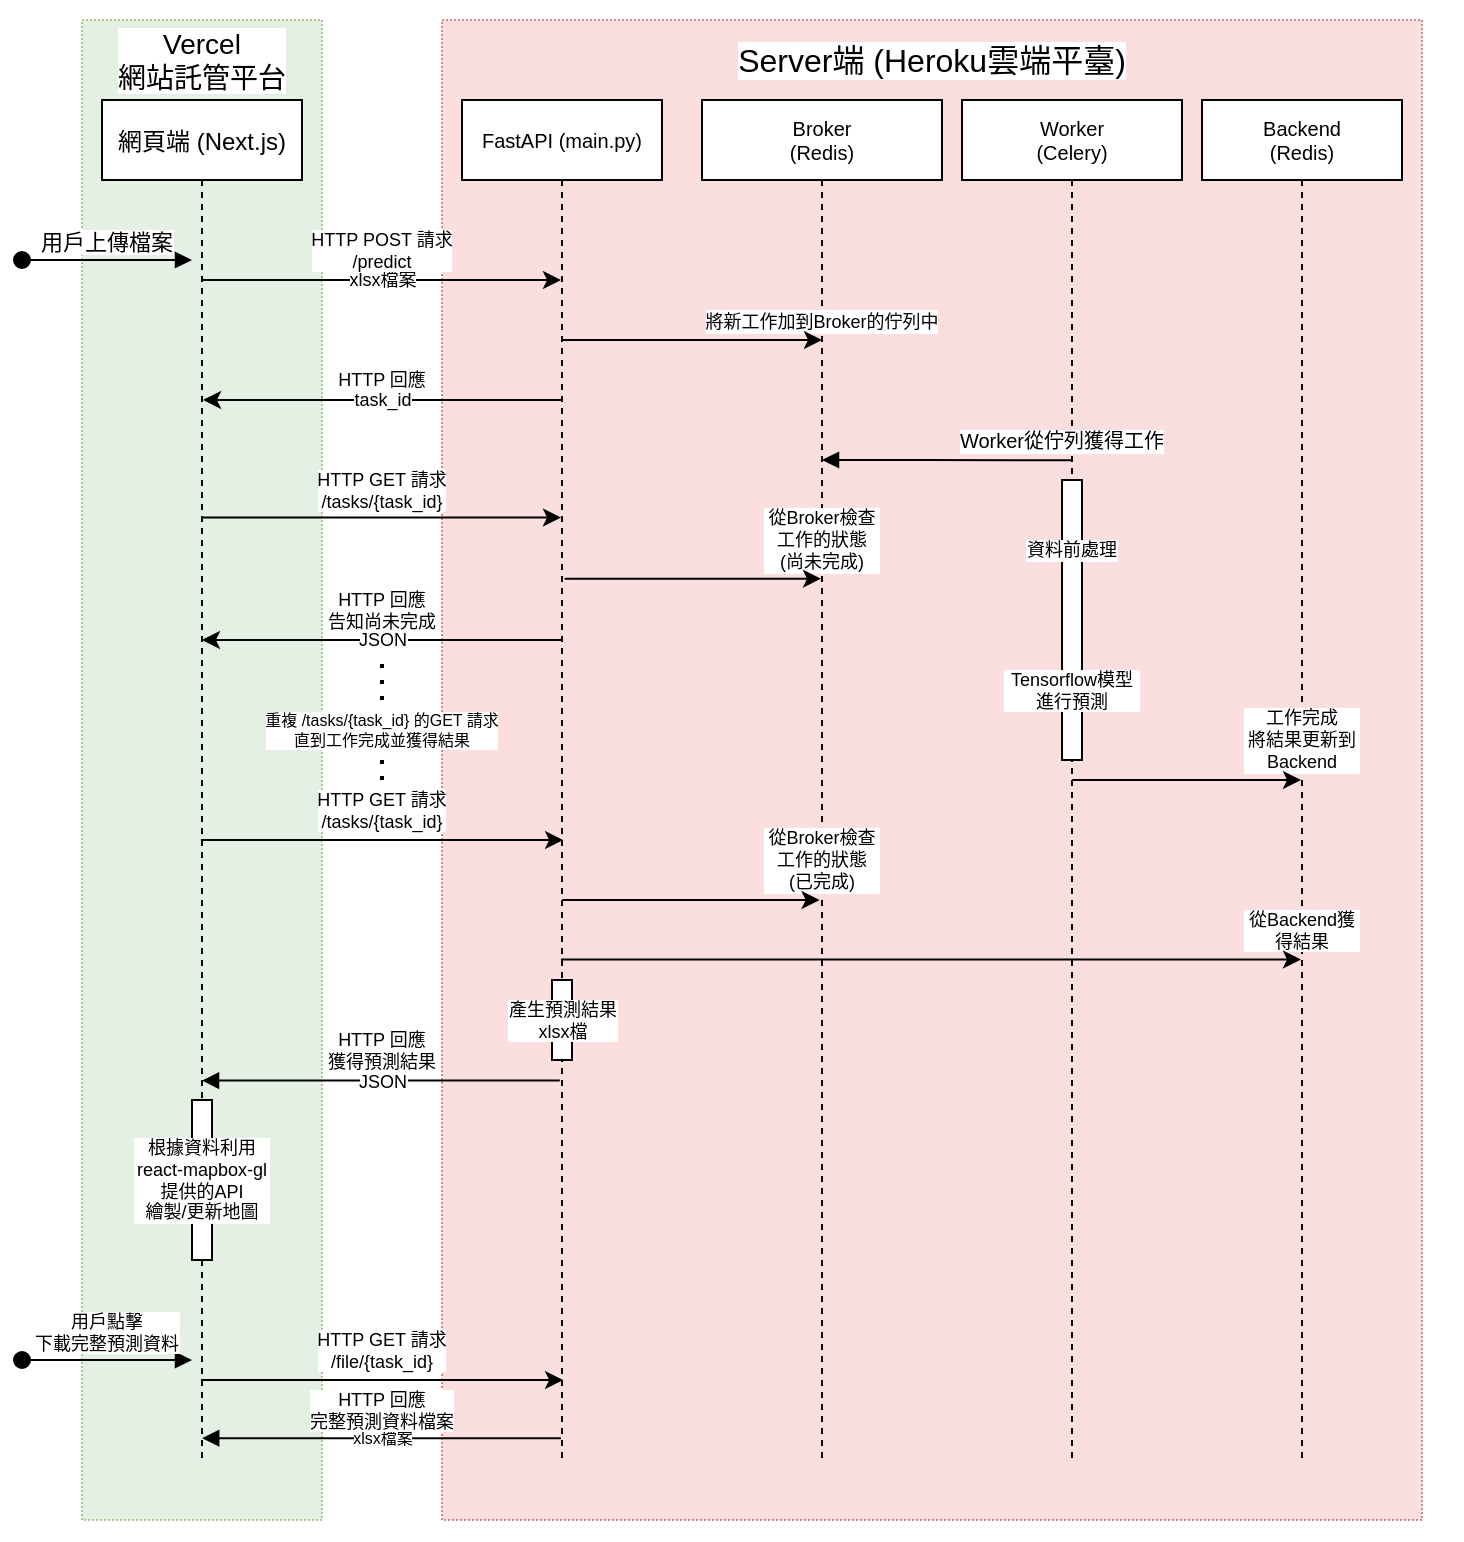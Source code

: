 <mxfile version="15.9.1" type="github">
  <diagram id="kgpKYQtTHZ0yAKxKKP6v" name="Page-1">
    <mxGraphModel dx="1236" dy="795" grid="1" gridSize="10" guides="1" tooltips="1" connect="1" arrows="1" fold="1" page="1" pageScale="1" pageWidth="850" pageHeight="1100" math="0" shadow="0">
      <root>
        <mxCell id="0" />
        <mxCell id="1" parent="0" />
        <mxCell id="jyZDci-ji6UIFXmbTcZt-100" value="" style="rounded=0;whiteSpace=wrap;html=1;shadow=0;glass=0;labelBackgroundColor=default;sketch=0;fontSize=8;opacity=65;strokeColor=none;" vertex="1" parent="1">
          <mxGeometry x="60" y="165" width="730" height="770" as="geometry" />
        </mxCell>
        <mxCell id="jyZDci-ji6UIFXmbTcZt-99" value="" style="rounded=0;whiteSpace=wrap;html=1;shadow=0;glass=0;dashed=1;dashPattern=1 1;labelBackgroundColor=default;sketch=0;fontSize=8;fillColor=#d5e8d4;opacity=65;strokeColor=#82b366;" vertex="1" parent="1">
          <mxGeometry x="100" y="175" width="120" height="750" as="geometry" />
        </mxCell>
        <mxCell id="jyZDci-ji6UIFXmbTcZt-96" value="" style="rounded=0;whiteSpace=wrap;html=1;shadow=0;glass=0;labelBackgroundColor=default;sketch=0;fontSize=8;fillColor=#f8cecc;dashed=1;dashPattern=1 1;strokeColor=#b85450;opacity=65;" vertex="1" parent="1">
          <mxGeometry x="280" y="175" width="490" height="750" as="geometry" />
        </mxCell>
        <mxCell id="3nuBFxr9cyL0pnOWT2aG-1" value="網頁端 (Next.js)" style="shape=umlLifeline;perimeter=lifelinePerimeter;container=1;collapsible=0;recursiveResize=0;rounded=0;shadow=0;strokeWidth=1;" parent="1" vertex="1">
          <mxGeometry x="110" y="215" width="100" height="680" as="geometry" />
        </mxCell>
        <mxCell id="jyZDci-ji6UIFXmbTcZt-81" value="" style="rounded=0;whiteSpace=wrap;html=1;shadow=0;glass=0;labelBackgroundColor=default;sketch=0;fontSize=6;fillColor=default;gradientColor=none;" vertex="1" parent="3nuBFxr9cyL0pnOWT2aG-1">
          <mxGeometry x="45" y="500" width="10" height="80" as="geometry" />
        </mxCell>
        <mxCell id="jyZDci-ji6UIFXmbTcZt-82" value="&lt;div style=&quot;font-size: 9px&quot;&gt;根據資料利用&lt;/div&gt;&lt;div style=&quot;font-size: 9px&quot;&gt;react-mapbox-gl提供的API&lt;/div&gt;&lt;div style=&quot;font-size: 9px&quot;&gt;繪製/更新地圖&lt;br style=&quot;font-size: 9px&quot;&gt;&lt;/div&gt;" style="text;html=1;strokeColor=none;fillColor=none;align=center;verticalAlign=middle;whiteSpace=wrap;rounded=0;shadow=0;glass=0;labelBackgroundColor=default;sketch=0;fontSize=9;" vertex="1" parent="3nuBFxr9cyL0pnOWT2aG-1">
          <mxGeometry x="15" y="525" width="70" height="30" as="geometry" />
        </mxCell>
        <mxCell id="3nuBFxr9cyL0pnOWT2aG-3" value="用戶上傳檔案" style="verticalAlign=bottom;startArrow=oval;endArrow=block;startSize=8;shadow=0;strokeWidth=1;" parent="3nuBFxr9cyL0pnOWT2aG-1" edge="1">
          <mxGeometry relative="1" as="geometry">
            <mxPoint x="-40" y="80" as="sourcePoint" />
            <mxPoint x="45" y="80" as="targetPoint" />
          </mxGeometry>
        </mxCell>
        <mxCell id="3nuBFxr9cyL0pnOWT2aG-5" value="FastAPI (main.py)" style="shape=umlLifeline;perimeter=lifelinePerimeter;container=1;collapsible=0;recursiveResize=0;rounded=0;shadow=0;strokeWidth=1;fontSize=10;" parent="1" vertex="1">
          <mxGeometry x="290" y="215" width="100" height="680" as="geometry" />
        </mxCell>
        <mxCell id="jyZDci-ji6UIFXmbTcZt-43" value="" style="endArrow=none;html=1;rounded=0;labelBackgroundColor=default;fontSize=9;startArrow=classic;startFill=1;endFill=0;" edge="1" parent="3nuBFxr9cyL0pnOWT2aG-5">
          <mxGeometry relative="1" as="geometry">
            <mxPoint x="-130.048" y="270" as="sourcePoint" />
            <mxPoint x="50.04" y="270" as="targetPoint" />
          </mxGeometry>
        </mxCell>
        <mxCell id="jyZDci-ji6UIFXmbTcZt-44" value="JSON" style="edgeLabel;resizable=0;html=1;align=center;verticalAlign=middle;rounded=1;shadow=0;glass=0;labelBackgroundColor=default;sketch=0;fontSize=9;fillColor=none;gradientColor=none;opacity=65;" connectable="0" vertex="1" parent="jyZDci-ji6UIFXmbTcZt-43">
          <mxGeometry relative="1" as="geometry" />
        </mxCell>
        <mxCell id="jyZDci-ji6UIFXmbTcZt-86" value="" style="rounded=0;whiteSpace=wrap;html=1;shadow=0;glass=0;labelBackgroundColor=default;sketch=0;fontSize=6;fillColor=default;gradientColor=none;" vertex="1" parent="3nuBFxr9cyL0pnOWT2aG-5">
          <mxGeometry x="45" y="440" width="10" height="40" as="geometry" />
        </mxCell>
        <mxCell id="jyZDci-ji6UIFXmbTcZt-88" value="&lt;div&gt;產生預測結果&lt;/div&gt;&lt;div&gt;xlsx檔&lt;/div&gt;" style="text;html=1;strokeColor=none;fillColor=none;align=center;verticalAlign=middle;whiteSpace=wrap;rounded=0;shadow=0;glass=0;labelBackgroundColor=default;sketch=0;fontSize=9;" vertex="1" parent="3nuBFxr9cyL0pnOWT2aG-5">
          <mxGeometry x="7.5" y="445" width="85" height="30" as="geometry" />
        </mxCell>
        <mxCell id="jyZDci-ji6UIFXmbTcZt-2" value="Broker&#xa;(Redis)" style="shape=umlLifeline;perimeter=lifelinePerimeter;container=1;collapsible=0;recursiveResize=0;rounded=0;shadow=0;strokeWidth=1;fontSize=10;" vertex="1" parent="1">
          <mxGeometry x="410" y="215" width="120" height="680" as="geometry" />
        </mxCell>
        <mxCell id="jyZDci-ji6UIFXmbTcZt-39" value="&lt;div&gt;從Broker檢查工作的狀態&lt;/div&gt;&lt;div&gt;(尚未完成)&lt;/div&gt;" style="text;html=1;strokeColor=none;fillColor=none;align=center;verticalAlign=middle;whiteSpace=wrap;rounded=0;shadow=0;glass=0;labelBackgroundColor=default;sketch=0;fontSize=9;opacity=65;" vertex="1" parent="jyZDci-ji6UIFXmbTcZt-2">
          <mxGeometry x="30" y="200" width="60" height="40" as="geometry" />
        </mxCell>
        <mxCell id="jyZDci-ji6UIFXmbTcZt-11" value="" style="endArrow=none;html=1;rounded=0;fontSize=10;startArrow=block;startFill=1;endFill=0;entryX=0.54;entryY=1.009;entryDx=0;entryDy=0;entryPerimeter=0;" edge="1" parent="jyZDci-ji6UIFXmbTcZt-2" target="jyZDci-ji6UIFXmbTcZt-12">
          <mxGeometry width="50" height="50" relative="1" as="geometry">
            <mxPoint x="60" y="180" as="sourcePoint" />
            <mxPoint x="169.5" y="180" as="targetPoint" />
            <Array as="points">
              <mxPoint x="110" y="180" />
            </Array>
          </mxGeometry>
        </mxCell>
        <mxCell id="jyZDci-ji6UIFXmbTcZt-62" value="&lt;font style=&quot;font-size: 9px&quot;&gt;將新工作加到Broker的佇列中&lt;/font&gt;" style="text;html=1;align=center;verticalAlign=middle;whiteSpace=wrap;rounded=0;fontSize=10;labelBackgroundColor=default;" vertex="1" parent="jyZDci-ji6UIFXmbTcZt-2">
          <mxGeometry x="-5" y="100" width="130" height="20" as="geometry" />
        </mxCell>
        <mxCell id="jyZDci-ji6UIFXmbTcZt-69" value="&lt;div&gt;從Broker檢查工作的狀態&lt;/div&gt;&lt;div&gt;(已完成)&lt;/div&gt;" style="text;html=1;strokeColor=none;fillColor=none;align=center;verticalAlign=middle;whiteSpace=wrap;rounded=0;shadow=0;glass=0;labelBackgroundColor=default;sketch=0;fontSize=9;opacity=65;" vertex="1" parent="jyZDci-ji6UIFXmbTcZt-2">
          <mxGeometry x="30" y="360" width="60" height="40" as="geometry" />
        </mxCell>
        <mxCell id="jyZDci-ji6UIFXmbTcZt-68" value="" style="endArrow=classic;html=1;rounded=0;labelBackgroundColor=default;fontSize=9;exitX=0.507;exitY=0.582;exitDx=0;exitDy=0;exitPerimeter=0;" edge="1" parent="jyZDci-ji6UIFXmbTcZt-2">
          <mxGeometry relative="1" as="geometry">
            <mxPoint x="-70.0" y="400.0" as="sourcePoint" />
            <mxPoint x="58.8" y="400.0" as="targetPoint" />
          </mxGeometry>
        </mxCell>
        <mxCell id="jyZDci-ji6UIFXmbTcZt-4" value="Worker&#xa;(Celery)" style="shape=umlLifeline;perimeter=lifelinePerimeter;container=1;collapsible=0;recursiveResize=0;rounded=0;shadow=0;strokeWidth=1;fontSize=10;" vertex="1" parent="1">
          <mxGeometry x="540" y="215" width="110" height="680" as="geometry" />
        </mxCell>
        <mxCell id="jyZDci-ji6UIFXmbTcZt-12" value="Worker從佇列獲得工作" style="text;html=1;strokeColor=none;fillColor=none;align=center;verticalAlign=middle;whiteSpace=wrap;rounded=0;fontSize=10;labelBackgroundColor=default;" vertex="1" parent="jyZDci-ji6UIFXmbTcZt-4">
          <mxGeometry x="-10" y="160" width="120" height="20" as="geometry" />
        </mxCell>
        <mxCell id="jyZDci-ji6UIFXmbTcZt-41" value="" style="rounded=0;whiteSpace=wrap;html=1;shadow=0;glass=0;labelBackgroundColor=default;sketch=0;fontSize=9;" vertex="1" parent="jyZDci-ji6UIFXmbTcZt-4">
          <mxGeometry x="50" y="190" width="10" height="140" as="geometry" />
        </mxCell>
        <mxCell id="jyZDci-ji6UIFXmbTcZt-15" value="Tensorflow模型進行預測" style="text;html=1;strokeColor=none;fillColor=none;align=center;verticalAlign=middle;whiteSpace=wrap;rounded=0;shadow=0;glass=0;labelBackgroundColor=default;sketch=0;fontSize=9;opacity=65;rotation=0;" vertex="1" parent="jyZDci-ji6UIFXmbTcZt-4">
          <mxGeometry x="20" y="280" width="70" height="30" as="geometry" />
        </mxCell>
        <mxCell id="jyZDci-ji6UIFXmbTcZt-14" value="資料前處理" style="text;html=1;strokeColor=none;fillColor=none;align=center;verticalAlign=middle;whiteSpace=wrap;rounded=0;shadow=0;glass=0;labelBackgroundColor=default;sketch=0;fontSize=9;opacity=65;" vertex="1" parent="jyZDci-ji6UIFXmbTcZt-4">
          <mxGeometry x="25" y="210" width="60" height="30" as="geometry" />
        </mxCell>
        <mxCell id="jyZDci-ji6UIFXmbTcZt-6" value="Backend&#xa;(Redis)" style="shape=umlLifeline;perimeter=lifelinePerimeter;container=1;collapsible=0;recursiveResize=0;rounded=0;shadow=0;strokeWidth=1;fontSize=10;" vertex="1" parent="1">
          <mxGeometry x="660" y="215" width="100" height="680" as="geometry" />
        </mxCell>
        <mxCell id="jyZDci-ji6UIFXmbTcZt-60" value="&lt;div&gt;工作完成&lt;/div&gt;&lt;div&gt;將結果更新到Backend&lt;/div&gt;" style="text;html=1;strokeColor=none;fillColor=none;align=center;verticalAlign=middle;whiteSpace=wrap;rounded=0;shadow=0;glass=0;labelBackgroundColor=default;sketch=0;fontSize=9;" vertex="1" parent="jyZDci-ji6UIFXmbTcZt-6">
          <mxGeometry x="20" y="300" width="60" height="40" as="geometry" />
        </mxCell>
        <mxCell id="jyZDci-ji6UIFXmbTcZt-76" value="從Backend獲得結果" style="text;html=1;strokeColor=none;fillColor=none;align=center;verticalAlign=middle;whiteSpace=wrap;rounded=0;shadow=0;glass=0;labelBackgroundColor=default;sketch=0;fontSize=9;" vertex="1" parent="jyZDci-ji6UIFXmbTcZt-6">
          <mxGeometry x="20" y="400" width="60" height="30" as="geometry" />
        </mxCell>
        <mxCell id="jyZDci-ji6UIFXmbTcZt-17" value="" style="endArrow=classic;html=1;rounded=0;labelBackgroundColor=default;fontSize=9;entryX=0.5;entryY=1;entryDx=0;entryDy=0;" edge="1" parent="1">
          <mxGeometry relative="1" as="geometry">
            <mxPoint x="340" y="335" as="sourcePoint" />
            <mxPoint x="470" y="335" as="targetPoint" />
          </mxGeometry>
        </mxCell>
        <mxCell id="jyZDci-ji6UIFXmbTcZt-21" value="" style="endArrow=classic;html=1;rounded=0;labelBackgroundColor=default;fontSize=9;" edge="1" parent="1" target="3nuBFxr9cyL0pnOWT2aG-5">
          <mxGeometry relative="1" as="geometry">
            <mxPoint x="160" y="305" as="sourcePoint" />
            <mxPoint x="260" y="305" as="targetPoint" />
          </mxGeometry>
        </mxCell>
        <mxCell id="jyZDci-ji6UIFXmbTcZt-22" value="xlsx檔案" style="edgeLabel;resizable=0;html=1;align=center;verticalAlign=middle;rounded=1;shadow=0;glass=0;labelBackgroundColor=default;sketch=0;fontSize=9;fillColor=none;gradientColor=none;opacity=65;" connectable="0" vertex="1" parent="jyZDci-ji6UIFXmbTcZt-21">
          <mxGeometry relative="1" as="geometry" />
        </mxCell>
        <mxCell id="jyZDci-ji6UIFXmbTcZt-23" value="HTTP POST 請求&lt;div&gt;/predict&lt;br&gt;&lt;/div&gt;" style="text;html=1;strokeColor=none;fillColor=none;align=center;verticalAlign=middle;whiteSpace=wrap;rounded=0;shadow=0;glass=0;labelBackgroundColor=default;sketch=0;fontSize=9;opacity=65;" vertex="1" parent="1">
          <mxGeometry x="190" y="275" width="120" height="30" as="geometry" />
        </mxCell>
        <mxCell id="jyZDci-ji6UIFXmbTcZt-24" style="edgeStyle=orthogonalEdgeStyle;rounded=0;orthogonalLoop=1;jettySize=auto;html=1;exitX=0.5;exitY=1;exitDx=0;exitDy=0;labelBackgroundColor=default;fontSize=9;startArrow=block;startFill=1;endArrow=none;endFill=0;" edge="1" parent="1" source="jyZDci-ji6UIFXmbTcZt-23" target="jyZDci-ji6UIFXmbTcZt-23">
          <mxGeometry relative="1" as="geometry" />
        </mxCell>
        <mxCell id="jyZDci-ji6UIFXmbTcZt-27" value="HTTP 回應" style="text;html=1;strokeColor=none;fillColor=none;align=center;verticalAlign=middle;whiteSpace=wrap;rounded=0;shadow=0;glass=0;labelBackgroundColor=default;sketch=0;fontSize=9;opacity=65;" vertex="1" parent="1">
          <mxGeometry x="220" y="345" width="60" height="20" as="geometry" />
        </mxCell>
        <mxCell id="jyZDci-ji6UIFXmbTcZt-33" value="&lt;div&gt;HTTP GET 請求&lt;/div&gt;&lt;div&gt;/tasks/{task_id}&lt;br&gt;&lt;/div&gt;" style="text;html=1;strokeColor=none;fillColor=none;align=center;verticalAlign=middle;whiteSpace=wrap;rounded=0;shadow=0;glass=0;labelBackgroundColor=default;sketch=0;fontSize=9;opacity=65;" vertex="1" parent="1">
          <mxGeometry x="210" y="395" width="80" height="30" as="geometry" />
        </mxCell>
        <mxCell id="jyZDci-ji6UIFXmbTcZt-45" value="&lt;div&gt;HTTP 回應&lt;/div&gt;&lt;div&gt;告知尚未完成&lt;br&gt;&lt;/div&gt;" style="text;html=1;strokeColor=none;fillColor=none;align=center;verticalAlign=middle;whiteSpace=wrap;rounded=0;shadow=0;glass=0;labelBackgroundColor=default;sketch=0;fontSize=9;opacity=65;" vertex="1" parent="1">
          <mxGeometry x="220" y="455" width="60" height="30" as="geometry" />
        </mxCell>
        <mxCell id="jyZDci-ji6UIFXmbTcZt-37" value="" style="endArrow=classic;html=1;rounded=0;labelBackgroundColor=default;fontSize=9;exitX=0.513;exitY=0.352;exitDx=0;exitDy=0;exitPerimeter=0;" edge="1" parent="1" source="3nuBFxr9cyL0pnOWT2aG-5" target="jyZDci-ji6UIFXmbTcZt-2">
          <mxGeometry relative="1" as="geometry">
            <mxPoint x="340" y="515" as="sourcePoint" />
            <mxPoint x="470" y="485" as="targetPoint" />
          </mxGeometry>
        </mxCell>
        <mxCell id="jyZDci-ji6UIFXmbTcZt-25" value="" style="endArrow=none;html=1;rounded=0;labelBackgroundColor=default;fontSize=9;startArrow=classic;startFill=1;endFill=0;entryX=0.489;entryY=0.347;entryDx=0;entryDy=0;entryPerimeter=0;" edge="1" parent="1">
          <mxGeometry relative="1" as="geometry">
            <mxPoint x="160.502" y="365.0" as="sourcePoint" />
            <mxPoint x="339.49" y="365.0" as="targetPoint" />
          </mxGeometry>
        </mxCell>
        <mxCell id="jyZDci-ji6UIFXmbTcZt-26" value="task_id" style="edgeLabel;resizable=0;html=1;align=center;verticalAlign=middle;rounded=1;shadow=0;glass=0;labelBackgroundColor=default;sketch=0;fontSize=9;fillColor=none;gradientColor=none;opacity=65;" connectable="0" vertex="1" parent="jyZDci-ji6UIFXmbTcZt-25">
          <mxGeometry relative="1" as="geometry" />
        </mxCell>
        <mxCell id="jyZDci-ji6UIFXmbTcZt-28" value="" style="endArrow=classic;html=1;rounded=0;labelBackgroundColor=default;fontSize=9;exitX=0.495;exitY=0.307;exitDx=0;exitDy=0;exitPerimeter=0;" edge="1" parent="1" source="3nuBFxr9cyL0pnOWT2aG-1" target="3nuBFxr9cyL0pnOWT2aG-5">
          <mxGeometry relative="1" as="geometry">
            <mxPoint x="160" y="475" as="sourcePoint" />
            <mxPoint x="320" y="475" as="targetPoint" />
          </mxGeometry>
        </mxCell>
        <mxCell id="jyZDci-ji6UIFXmbTcZt-58" value="" style="endArrow=classic;html=1;rounded=0;labelBackgroundColor=default;fontSize=9;" edge="1" parent="1" target="jyZDci-ji6UIFXmbTcZt-6">
          <mxGeometry relative="1" as="geometry">
            <mxPoint x="595" y="555" as="sourcePoint" />
            <mxPoint x="685" y="555" as="targetPoint" />
          </mxGeometry>
        </mxCell>
        <mxCell id="jyZDci-ji6UIFXmbTcZt-66" value="&lt;div&gt;HTTP GET 請求&lt;/div&gt;&lt;div&gt;/tasks/{task_id}&lt;br&gt;&lt;/div&gt;" style="text;html=1;strokeColor=none;fillColor=none;align=center;verticalAlign=middle;whiteSpace=wrap;rounded=0;shadow=0;glass=0;labelBackgroundColor=default;sketch=0;fontSize=9;opacity=65;" vertex="1" parent="1">
          <mxGeometry x="210" y="555" width="80" height="30" as="geometry" />
        </mxCell>
        <mxCell id="jyZDci-ji6UIFXmbTcZt-67" value="" style="endArrow=classic;html=1;rounded=0;labelBackgroundColor=default;fontSize=9;exitX=0.484;exitY=0.511;exitDx=0;exitDy=0;exitPerimeter=0;" edge="1" parent="1">
          <mxGeometry relative="1" as="geometry">
            <mxPoint x="159.45" y="585" as="sourcePoint" />
            <mxPoint x="340.55" y="585" as="targetPoint" />
          </mxGeometry>
        </mxCell>
        <mxCell id="jyZDci-ji6UIFXmbTcZt-73" value="" style="endArrow=none;dashed=1;html=1;dashPattern=1 3;strokeWidth=2;rounded=0;labelBackgroundColor=default;fontSize=9;exitX=0.5;exitY=0;exitDx=0;exitDy=0;" edge="1" parent="1" source="jyZDci-ji6UIFXmbTcZt-66">
          <mxGeometry width="50" height="50" relative="1" as="geometry">
            <mxPoint x="250" y="545" as="sourcePoint" />
            <mxPoint x="250" y="495" as="targetPoint" />
          </mxGeometry>
        </mxCell>
        <mxCell id="jyZDci-ji6UIFXmbTcZt-77" value="" style="endArrow=none;html=1;rounded=0;labelBackgroundColor=default;fontSize=9;endFill=0;startArrow=block;startFill=1;entryX=0.489;entryY=0.721;entryDx=0;entryDy=0;entryPerimeter=0;" edge="1" parent="1" source="3nuBFxr9cyL0pnOWT2aG-1" target="3nuBFxr9cyL0pnOWT2aG-5">
          <mxGeometry relative="1" as="geometry">
            <mxPoint x="240" y="665" as="sourcePoint" />
            <mxPoint x="340" y="665" as="targetPoint" />
          </mxGeometry>
        </mxCell>
        <mxCell id="jyZDci-ji6UIFXmbTcZt-78" value="&lt;div&gt;JSON&lt;/div&gt;" style="edgeLabel;resizable=0;html=1;align=center;verticalAlign=middle;rounded=1;shadow=0;glass=0;labelBackgroundColor=default;sketch=0;fontSize=9;fillColor=none;gradientColor=none;" connectable="0" vertex="1" parent="jyZDci-ji6UIFXmbTcZt-77">
          <mxGeometry relative="1" as="geometry" />
        </mxCell>
        <mxCell id="jyZDci-ji6UIFXmbTcZt-79" value="&lt;div&gt;HTTP 回應&lt;/div&gt;&lt;div&gt;獲得預測結果&lt;br&gt;&lt;/div&gt;" style="text;html=1;strokeColor=none;fillColor=none;align=center;verticalAlign=middle;whiteSpace=wrap;rounded=0;shadow=0;glass=0;labelBackgroundColor=default;sketch=0;fontSize=9;opacity=65;" vertex="1" parent="1">
          <mxGeometry x="220" y="675" width="60" height="30" as="geometry" />
        </mxCell>
        <mxCell id="jyZDci-ji6UIFXmbTcZt-80" value="&lt;div style=&quot;font-size: 8px;&quot;&gt;重複 /tasks/{task_id} 的GET 請求&lt;/div&gt;&lt;div style=&quot;font-size: 8px;&quot;&gt;直到工作完成並獲得結果&lt;br style=&quot;font-size: 8px;&quot;&gt;&lt;/div&gt;" style="text;html=1;strokeColor=none;fillColor=none;align=center;verticalAlign=middle;whiteSpace=wrap;rounded=0;shadow=0;glass=0;labelBackgroundColor=default;sketch=0;fontSize=8;rotation=0;" vertex="1" parent="1">
          <mxGeometry x="190" y="515" width="120" height="30" as="geometry" />
        </mxCell>
        <mxCell id="jyZDci-ji6UIFXmbTcZt-74" value="" style="endArrow=classic;html=1;rounded=0;labelBackgroundColor=default;fontSize=9;exitX=0.495;exitY=0.632;exitDx=0;exitDy=0;exitPerimeter=0;" edge="1" parent="1" source="3nuBFxr9cyL0pnOWT2aG-5" target="jyZDci-ji6UIFXmbTcZt-6">
          <mxGeometry relative="1" as="geometry">
            <mxPoint x="340" y="635" as="sourcePoint" />
            <mxPoint x="440" y="635" as="targetPoint" />
          </mxGeometry>
        </mxCell>
        <mxCell id="jyZDci-ji6UIFXmbTcZt-85" value="用戶點擊&#xa;下載完整預測資料" style="verticalAlign=bottom;startArrow=oval;endArrow=block;startSize=8;shadow=0;strokeWidth=1;fontSize=9;" edge="1" parent="1">
          <mxGeometry relative="1" as="geometry">
            <mxPoint x="70" y="845" as="sourcePoint" />
            <mxPoint x="155" y="845" as="targetPoint" />
          </mxGeometry>
        </mxCell>
        <mxCell id="jyZDci-ji6UIFXmbTcZt-90" value="&lt;div&gt;HTTP GET 請求&lt;/div&gt;/file/{task_id}" style="text;html=1;strokeColor=none;fillColor=none;align=center;verticalAlign=middle;whiteSpace=wrap;rounded=0;shadow=0;glass=0;labelBackgroundColor=default;sketch=0;fontSize=9;opacity=65;" vertex="1" parent="1">
          <mxGeometry x="210" y="825" width="80" height="30" as="geometry" />
        </mxCell>
        <mxCell id="jyZDci-ji6UIFXmbTcZt-91" value="" style="endArrow=classic;html=1;rounded=0;labelBackgroundColor=default;fontSize=9;exitX=0.484;exitY=0.511;exitDx=0;exitDy=0;exitPerimeter=0;" edge="1" parent="1">
          <mxGeometry relative="1" as="geometry">
            <mxPoint x="159.45" y="855" as="sourcePoint" />
            <mxPoint x="340.55" y="855" as="targetPoint" />
          </mxGeometry>
        </mxCell>
        <mxCell id="jyZDci-ji6UIFXmbTcZt-93" value="" style="endArrow=none;html=1;rounded=0;labelBackgroundColor=default;fontSize=8;exitX=0.501;exitY=0.984;exitDx=0;exitDy=0;exitPerimeter=0;startArrow=block;startFill=1;endFill=0;" edge="1" parent="1" source="3nuBFxr9cyL0pnOWT2aG-1" target="3nuBFxr9cyL0pnOWT2aG-5">
          <mxGeometry relative="1" as="geometry">
            <mxPoint x="165" y="885" as="sourcePoint" />
            <mxPoint x="265" y="885" as="targetPoint" />
          </mxGeometry>
        </mxCell>
        <mxCell id="jyZDci-ji6UIFXmbTcZt-94" value="&lt;div&gt;xlsx檔案&lt;/div&gt;" style="edgeLabel;resizable=0;html=1;align=center;verticalAlign=middle;rounded=1;shadow=0;glass=0;labelBackgroundColor=default;sketch=0;fontSize=8;fillColor=default;gradientColor=none;" connectable="0" vertex="1" parent="jyZDci-ji6UIFXmbTcZt-93">
          <mxGeometry relative="1" as="geometry" />
        </mxCell>
        <mxCell id="jyZDci-ji6UIFXmbTcZt-95" value="&lt;div&gt;HTTP 回應&lt;/div&gt;&lt;div&gt;完整預測資料檔案&lt;br&gt;&lt;/div&gt;" style="text;html=1;strokeColor=none;fillColor=none;align=center;verticalAlign=middle;whiteSpace=wrap;rounded=0;shadow=0;glass=0;labelBackgroundColor=default;sketch=0;fontSize=9;opacity=65;" vertex="1" parent="1">
          <mxGeometry x="205" y="855" width="90" height="30" as="geometry" />
        </mxCell>
        <mxCell id="jyZDci-ji6UIFXmbTcZt-109" value="Server端 (Heroku雲端平臺)" style="text;html=1;strokeColor=none;fillColor=none;align=center;verticalAlign=middle;whiteSpace=wrap;rounded=0;shadow=0;glass=0;labelBackgroundColor=default;sketch=0;fontSize=16;opacity=65;" vertex="1" parent="1">
          <mxGeometry x="426.25" y="175" width="197.5" height="40" as="geometry" />
        </mxCell>
        <mxCell id="jyZDci-ji6UIFXmbTcZt-110" value="&lt;div style=&quot;font-size: 14px;&quot;&gt;&lt;font style=&quot;font-size: 14px;&quot;&gt;Vercel&lt;/font&gt;&lt;/div&gt;&lt;div style=&quot;font-size: 14px;&quot;&gt;&lt;font style=&quot;font-size: 14px;&quot;&gt;&lt;span style=&quot;font-size: 14px;&quot;&gt;網站託管平台&lt;/span&gt;&lt;/font&gt;&lt;/div&gt;" style="text;html=1;strokeColor=none;fillColor=none;align=center;verticalAlign=middle;whiteSpace=wrap;rounded=0;shadow=0;glass=0;labelBackgroundColor=default;sketch=0;fontSize=14;opacity=65;" vertex="1" parent="1">
          <mxGeometry x="105" y="175" width="110" height="40" as="geometry" />
        </mxCell>
      </root>
    </mxGraphModel>
  </diagram>
</mxfile>
